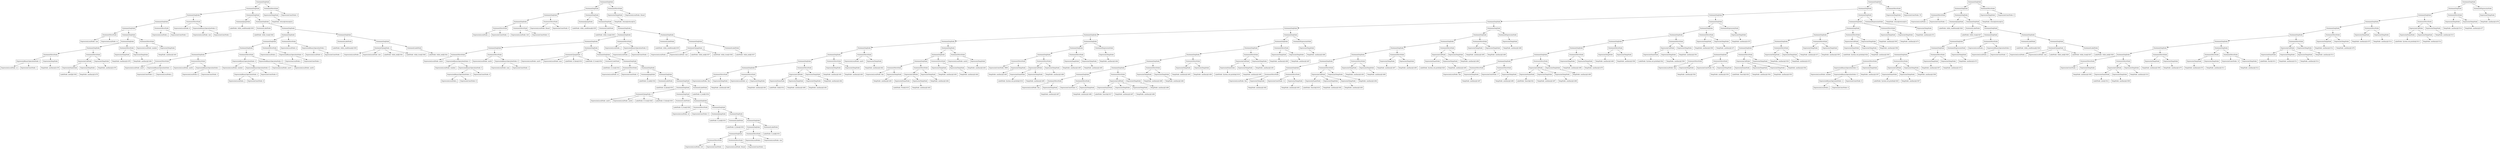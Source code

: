 digraph LinearSearch {
"0x6030001a7880" [label="StatementSeqNode" shape=box]
"0x6030001a7820" [label="StatementSeqNode" shape=box]
"0x6030001a73d0" [label="StatementSeqNode" shape=box]
"0x6030001a7340" [label="StatementSeqNode" shape=box]
"0x6030001a72e0" [label="StatementSeqNode" shape=box]
"0x6030001a70d0" [label="StatementMoveNode" shape=box]
"0x60400018ab90" [label="ExpressionLocalNode: size" shape=box]
"0x6030001a70d0" -> "0x60400018ab90"
"0x60400018ab50" [label="ExpressionLocalNode: sz" shape=box]
"0x6030001a70d0" -> "0x60400018ab50"
"0x6030001a72e0" -> "0x6030001a70d0"
"0x6030001a72b0" [label="StatementSeqNode" shape=box]
"0x6030001a7220" [label="StatementSeqNode" shape=box]
"0x6030001a71f0" [label="StatementSeqNode" shape=box]
"0x6030001a7130" [label="StatementMoveNode" shape=box]
"0x6030001a7100" [label="ExpressionBinaryOperationNode: 2" shape=box]
"0x60400018abd0" [label="ExpressionLocalNode: sz" shape=box]
"0x6030001a7100" -> "0x60400018abd0"
"0x6020000f7950" [label="ExpressionConstNode: 1" shape=box]
"0x6030001a7100" -> "0x6020000f7950"
"0x6030001a7130" -> "0x6030001a7100"
"0x6020000f79d0" [label="ExpressionTempNode" shape=box]
"0x60400018ac50" [label="TempNode: auxiliary@1478" shape=box]
"0x6020000f79d0" -> "0x60400018ac50"
"0x6030001a7130" -> "0x6020000f79d0"
"0x6030001a71f0" -> "0x6030001a7130"
"0x6030001a71c0" [label="StatementMoveNode" shape=box]
"0x60400018ac90" [label="ExpressionCallNode" shape=box]
"0x6020000f7930" [label="ExpressionNameNode" shape=box]
"0x604000188790" [label="LabelNode: new[]@1938" shape=box]
"0x6020000f7930" -> "0x604000188790"
"0x60400018ac90" -> "0x6020000f7930"
"0x6020000f7990" [label="ExpressionTempNode" shape=box]
"0x60400018ac10" [label="TempNode: auxiliary@1478" shape=box]
"0x6020000f7990" -> "0x60400018ac10"
"0x60400018ac90" -> "0x6020000f7990"
"0x6030001a71c0" -> "0x60400018ac90"
"0x6020000f7a30" [label="ExpressionTempNode" shape=box]
"0x60400018ad10" [label="TempNode: auxiliary@1479" shape=box]
"0x6020000f7a30" -> "0x60400018ad10"
"0x6030001a71c0" -> "0x6020000f7a30"
"0x6030001a71f0" -> "0x6030001a71c0"
"0x6030001a7220" -> "0x6030001a71f0"
"0x6030001a7190" [label="StatementMoveNode" shape=box]
"0x6020000f7a10" [label="ExpressionTempNode" shape=box]
"0x60400018acd0" [label="TempNode: auxiliary@1478" shape=box]
"0x6020000f7a10" -> "0x60400018acd0"
"0x6030001a7190" -> "0x6020000f7a10"
"0x6020000f7910" [label="ExpressionTempNode" shape=box]
"0x604000189010" [label="TempNode: auxiliary@1462" shape=box]
"0x6020000f7910" -> "0x604000189010"
"0x6030001a7190" -> "0x6020000f7910"
"0x6030001a7220" -> "0x6030001a7190"
"0x6030001a72b0" -> "0x6030001a7220"
"0x6030001a7280" [label="StatementMoveNode" shape=box]
"0x60400018ad50" [label="ExpressionLocalNode: number" shape=box]
"0x6030001a7280" -> "0x60400018ad50"
"0x6020000f7a50" [label="ExpressionTempNode" shape=box]
"0x604000188fd0" [label="TempNode: auxiliary@1461" shape=box]
"0x6020000f7a50" -> "0x604000188fd0"
"0x6030001a7280" -> "0x6020000f7a50"
"0x6030001a72b0" -> "0x6030001a7280"
"0x6030001a72e0" -> "0x6030001a72b0"
"0x6030001a7340" -> "0x6030001a72e0"
"0x6030001a7310" [label="StatementMoveNode" shape=box]
"0x60400018ad90" [label="ExpressionLocalNode: j" shape=box]
"0x6030001a7310" -> "0x60400018ad90"
"0x6020000f7a70" [label="ExpressionConstNode: 1" shape=box]
"0x6030001a7310" -> "0x6020000f7a70"
"0x6030001a7340" -> "0x6030001a7310"
"0x6030001a73d0" -> "0x6030001a7340"
"0x6030001a73a0" [label="StatementMoveNode" shape=box]
"0x60400018ae10" [label="ExpressionLocalNode: k" shape=box]
"0x6030001a73a0" -> "0x60400018ae10"
"0x6030001a7370" [label="ExpressionBinaryOperationNode: 0" shape=box]
"0x60400018add0" [label="ExpressionLocalNode: size" shape=box]
"0x6030001a7370" -> "0x60400018add0"
"0x6020000f7a90" [label="ExpressionConstNode: 1" shape=box]
"0x6030001a7370" -> "0x6020000f7a90"
"0x6030001a73a0" -> "0x6030001a7370"
"0x6030001a73d0" -> "0x6030001a73a0"
"0x6030001a7820" -> "0x6030001a73d0"
"0x6030001a77f0" [label="StatementSeqNode" shape=box]
"0x6020000f7ab0" [label="StatementJumpNode" shape=box]
"0x604000188cd0" [label="LabelNode: while_conditional@1939" shape=box]
"0x6020000f7ab0" -> "0x604000188cd0"
"0x6030001a77f0" -> "0x6020000f7ab0"
"0x6030001a77c0" [label="StatementSeqNode" shape=box]
"0x6020000f7ad0" [label="StatementLabelNode" shape=box]
"0x604000188e10" [label="LabelNode: while_true@1940" shape=box]
"0x6020000f7ad0" -> "0x604000188e10"
"0x6030001a77c0" -> "0x6020000f7ad0"
"0x6030001a7790" [label="StatementSeqNode" shape=box]
"0x6030001a7700" [label="StatementSeqNode" shape=box]
"0x6030001a7670" [label="StatementSeqNode" shape=box]
"0x6030001a75e0" [label="StatementSeqNode" shape=box]
"0x6030001a74c0" [label="StatementSeqNode" shape=box]
"0x6030001a7430" [label="StatementMoveNode" shape=box]
"0x60400018ae90" [label="ExpressionLocalNode: aux01" shape=box]
"0x6030001a7430" -> "0x60400018ae90"
"0x6030001a7400" [label="ExpressionBinaryOperationNode: 2" shape=box]
"0x6020000f7af0" [label="ExpressionConstNode: 2" shape=box]
"0x6030001a7400" -> "0x6020000f7af0"
"0x60400018ae50" [label="ExpressionLocalNode: j" shape=box]
"0x6030001a7400" -> "0x60400018ae50"
"0x6030001a7430" -> "0x6030001a7400"
"0x6030001a74c0" -> "0x6030001a7430"
"0x6030001a7490" [label="StatementMoveNode" shape=box]
"0x60400018af10" [label="ExpressionLocalNode: aux02" shape=box]
"0x6030001a7490" -> "0x60400018af10"
"0x6030001a7460" [label="ExpressionBinaryOperationNode: 1" shape=box]
"0x60400018aed0" [label="ExpressionLocalNode: k" shape=box]
"0x6030001a7460" -> "0x60400018aed0"
"0x6020000f7b10" [label="ExpressionConstNode: 3" shape=box]
"0x6030001a7460" -> "0x6020000f7b10"
"0x6030001a7490" -> "0x6030001a7460"
"0x6030001a74c0" -> "0x6030001a7490"
"0x6030001a75e0" -> "0x6030001a74c0"
"0x6030001a75b0" [label="StatementMoveNode" shape=box]
"0x6030001a7580" [label="ExpressionBinaryOperationNode: 0" shape=box]
"0x60400018afd0" [label="ExpressionLocalNode: number" shape=box]
"0x6030001a7580" -> "0x60400018afd0"
"0x6030001a7550" [label="ExpressionBinaryOperationNode: 0" shape=box]
"0x6030001a7520" [label="ExpressionBinaryOperationNode: 2" shape=box]
"0x60400018b010" [label="ExpressionLocalNode: j" shape=box]
"0x6030001a7520" -> "0x60400018b010"
"0x6020000f7b30" [label="ExpressionConstNode: 8" shape=box]
"0x6030001a7520" -> "0x6020000f7b30"
"0x6030001a7550" -> "0x6030001a7520"
"0x6020000f7b50" [label="ExpressionConstNode: 8" shape=box]
"0x6030001a7550" -> "0x6020000f7b50"
"0x6030001a7580" -> "0x6030001a7550"
"0x6030001a75b0" -> "0x6030001a7580"
"0x6030001a74f0" [label="ExpressionBinaryOperationNode: 0" shape=box]
"0x60400018af50" [label="ExpressionLocalNode: aux01" shape=box]
"0x6030001a74f0" -> "0x60400018af50"
"0x60400018af90" [label="ExpressionLocalNode: aux02" shape=box]
"0x6030001a74f0" -> "0x60400018af90"
"0x6030001a75b0" -> "0x6030001a74f0"
"0x6030001a75e0" -> "0x6030001a75b0"
"0x6030001a7670" -> "0x6030001a75e0"
"0x6030001a7640" [label="StatementMoveNode" shape=box]
"0x60400018b090" [label="ExpressionLocalNode: j" shape=box]
"0x6030001a7640" -> "0x60400018b090"
"0x6030001a7610" [label="ExpressionBinaryOperationNode: 0" shape=box]
"0x60400018b050" [label="ExpressionLocalNode: j" shape=box]
"0x6030001a7610" -> "0x60400018b050"
"0x6020000f7b70" [label="ExpressionConstNode: 1" shape=box]
"0x6030001a7610" -> "0x6020000f7b70"
"0x6030001a7640" -> "0x6030001a7610"
"0x6030001a7670" -> "0x6030001a7640"
"0x6030001a7700" -> "0x6030001a7670"
"0x6030001a76d0" [label="StatementMoveNode" shape=box]
"0x60400018b110" [label="ExpressionLocalNode: k" shape=box]
"0x6030001a76d0" -> "0x60400018b110"
"0x6030001a76a0" [label="ExpressionBinaryOperationNode: 1" shape=box]
"0x60400018b0d0" [label="ExpressionLocalNode: k" shape=box]
"0x6030001a76a0" -> "0x60400018b0d0"
"0x6020000f7b90" [label="ExpressionConstNode: 1" shape=box]
"0x6030001a76a0" -> "0x6020000f7b90"
"0x6030001a76d0" -> "0x6030001a76a0"
"0x6030001a7700" -> "0x6030001a76d0"
"0x6030001a7790" -> "0x6030001a7700"
"0x6030001a7760" [label="StatementSeqNode" shape=box]
"0x6020000f7bb0" [label="StatementLabelNode" shape=box]
"0x604000188dd0" [label="LabelNode: while_conditional@1939" shape=box]
"0x6020000f7bb0" -> "0x604000188dd0"
"0x6030001a7760" -> "0x6020000f7bb0"
"0x6030001a7730" [label="StatementSeqNode" shape=box]
"0x60400018b1d0" [label="StatementCJumpNode: 2" shape=box]
"0x60400018b150" [label="ExpressionLocalNode: j" shape=box]
"0x60400018b1d0" -> "0x60400018b150"
"0x60400018b190" [label="ExpressionLocalNode: size" shape=box]
"0x60400018b1d0" -> "0x60400018b190"
"0x604000188d90" [label="LabelNode: while_end@1941" shape=box]
"0x60400018b1d0" -> "0x604000188d90"
"0x604000188d50" [label="LabelNode: while_true@1940" shape=box]
"0x60400018b1d0" -> "0x604000188d50"
"0x6030001a7730" -> "0x60400018b1d0"
"0x6020000f7bd0" [label="StatementLabelNode" shape=box]
"0x604000188e50" [label="LabelNode: while_end@1941" shape=box]
"0x6020000f7bd0" -> "0x604000188e50"
"0x6030001a7730" -> "0x6020000f7bd0"
"0x6030001a7760" -> "0x6030001a7730"
"0x6030001a7790" -> "0x6030001a7760"
"0x6030001a77c0" -> "0x6030001a7790"
"0x6030001a77f0" -> "0x6030001a77c0"
"0x6030001a7820" -> "0x6030001a77f0"
"0x6030001a7880" -> "0x6030001a7820"
"0x6030001a7850" [label="StatementMoveNode" shape=box]
"0x6020000f7c10" [label="ExpressionTempNode" shape=box]
"0x604000188ed0" [label="TempNode: return@return@32" shape=box]
"0x6020000f7c10" -> "0x604000188ed0"
"0x6030001a7850" -> "0x6020000f7c10"
"0x6020000f7bf0" [label="ExpressionConstNode: 0" shape=box]
"0x6030001a7850" -> "0x6020000f7bf0"
"0x6030001a7880" -> "0x6030001a7850"
"0x6030001a8090" [label="StatementSeqNode" shape=box]
"0x6030001a8030" [label="StatementSeqNode" shape=box]
"0x6030001a7970" [label="StatementSeqNode" shape=box]
"0x6030001a7910" [label="StatementSeqNode" shape=box]
"0x6030001a78b0" [label="StatementMoveNode" shape=box]
"0x60400018b210" [label="ExpressionLocalNode: j" shape=box]
"0x6030001a78b0" -> "0x60400018b210"
"0x6020000f7c30" [label="ExpressionConstNode: 1" shape=box]
"0x6030001a78b0" -> "0x6020000f7c30"
"0x6030001a7910" -> "0x6030001a78b0"
"0x6030001a78e0" [label="StatementMoveNode" shape=box]
"0x60400018b250" [label="ExpressionLocalNode: ls01" shape=box]
"0x6030001a78e0" -> "0x60400018b250"
"0x6020000f7c50" [label="ExpressionConstNode: 0" shape=box]
"0x6030001a78e0" -> "0x6020000f7c50"
"0x6030001a7910" -> "0x6030001a78e0"
"0x6030001a7970" -> "0x6030001a7910"
"0x6030001a7940" [label="StatementMoveNode" shape=box]
"0x60400018b290" [label="ExpressionLocalNode: ifound" shape=box]
"0x6030001a7940" -> "0x60400018b290"
"0x6020000f7c70" [label="ExpressionConstNode: 0" shape=box]
"0x6030001a7940" -> "0x6020000f7c70"
"0x6030001a7970" -> "0x6030001a7940"
"0x6030001a8030" -> "0x6030001a7970"
"0x6030001a8000" [label="StatementSeqNode" shape=box]
"0x6020000f7c90" [label="StatementJumpNode" shape=box]
"0x604000188490" [label="LabelNode: while_conditional@1935" shape=box]
"0x6020000f7c90" -> "0x604000188490"
"0x6030001a8000" -> "0x6020000f7c90"
"0x6030001a7fd0" [label="StatementSeqNode" shape=box]
"0x6020000f7cb0" [label="StatementLabelNode" shape=box]
"0x6040001885d0" [label="LabelNode: while_true@1936" shape=box]
"0x6020000f7cb0" -> "0x6040001885d0"
"0x6030001a7fd0" -> "0x6020000f7cb0"
"0x6030001a7fa0" [label="StatementSeqNode" shape=box]
"0x6030001a7f10" [label="StatementSeqNode" shape=box]
"0x6030001a7e80" [label="StatementSeqNode" shape=box]
"0x6030001a7ac0" [label="StatementSeqNode" shape=box]
"0x6030001a7a30" [label="StatementMoveNode" shape=box]
"0x60400018b350" [label="ExpressionLocalNode: aux01" shape=box]
"0x6030001a7a30" -> "0x60400018b350"
"0x6030001a7a00" [label="ExpressionBinaryOperationNode: 0" shape=box]
"0x60400018b2d0" [label="ExpressionLocalNode: number" shape=box]
"0x6030001a7a00" -> "0x60400018b2d0"
"0x6030001a79d0" [label="ExpressionBinaryOperationNode: 0" shape=box]
"0x6030001a79a0" [label="ExpressionBinaryOperationNode: 2" shape=box]
"0x60400018b310" [label="ExpressionLocalNode: j" shape=box]
"0x6030001a79a0" -> "0x60400018b310"
"0x6020000f7cd0" [label="ExpressionConstNode: 8" shape=box]
"0x6030001a79a0" -> "0x6020000f7cd0"
"0x6030001a79d0" -> "0x6030001a79a0"
"0x6020000f7cf0" [label="ExpressionConstNode: 8" shape=box]
"0x6030001a79d0" -> "0x6020000f7cf0"
"0x6030001a7a00" -> "0x6030001a79d0"
"0x6030001a7a30" -> "0x6030001a7a00"
"0x6030001a7ac0" -> "0x6030001a7a30"
"0x6030001a7a90" [label="StatementMoveNode" shape=box]
"0x60400018b3d0" [label="ExpressionLocalNode: aux02" shape=box]
"0x6030001a7a90" -> "0x60400018b3d0"
"0x6030001a7a60" [label="ExpressionBinaryOperationNode: 0" shape=box]
"0x60400018b390" [label="ExpressionLocalNode: num" shape=box]
"0x6030001a7a60" -> "0x60400018b390"
"0x6020000f7d10" [label="ExpressionConstNode: 1" shape=box]
"0x6030001a7a60" -> "0x6020000f7d10"
"0x6030001a7a90" -> "0x6030001a7a60"
"0x6030001a7ac0" -> "0x6030001a7a90"
"0x6030001a7e80" -> "0x6030001a7ac0"
"0x6030001a7e50" [label="StatementSeqNode" shape=box]
"0x60400018b490" [label="StatementCJumpNode: 2" shape=box]
"0x60400018b410" [label="ExpressionLocalNode: aux01" shape=box]
"0x60400018b490" -> "0x60400018b410"
"0x60400018b450" [label="ExpressionLocalNode: num" shape=box]
"0x60400018b490" -> "0x60400018b450"
"0x604000188290" [label="LabelNode: if_false@1933" shape=box]
"0x60400018b490" -> "0x604000188290"
"0x604000188250" [label="LabelNode: if_true@1932" shape=box]
"0x60400018b490" -> "0x604000188250"
"0x6030001a7e50" -> "0x60400018b490"
"0x6030001a7e20" [label="StatementSeqNode" shape=box]
"0x6020000f7d30" [label="StatementLabelNode" shape=box]
"0x604000188310" [label="LabelNode: if_true@1932" shape=box]
"0x6020000f7d30" -> "0x604000188310"
"0x6030001a7e20" -> "0x6020000f7d30"
"0x6030001a7df0" [label="StatementSeqNode" shape=box]
"0x6030001a7af0" [label="StatementMoveNode" shape=box]
"0x60400018b4d0" [label="ExpressionLocalNode: nt" shape=box]
"0x6030001a7af0" -> "0x60400018b4d0"
"0x6020000f7d50" [label="ExpressionConstNode: 0" shape=box]
"0x6030001a7af0" -> "0x6020000f7d50"
"0x6030001a7df0" -> "0x6030001a7af0"
"0x6030001a7dc0" [label="StatementSeqNode" shape=box]
"0x6020000f7d70" [label="StatementJumpNode" shape=box]
"0x6040001882d0" [label="LabelNode: if_end@1934" shape=box]
"0x6020000f7d70" -> "0x6040001882d0"
"0x6030001a7dc0" -> "0x6020000f7d70"
"0x6030001a7d90" [label="StatementSeqNode" shape=box]
"0x6020000f7d90" [label="StatementLabelNode" shape=box]
"0x604000188350" [label="LabelNode: if_false@1933" shape=box]
"0x6020000f7d90" -> "0x604000188350"
"0x6030001a7d90" -> "0x6020000f7d90"
"0x6030001a7d60" [label="StatementSeqNode" shape=box]
"0x6030001a7d30" [label="StatementSeqNode" shape=box]
"0x60400018b590" [label="StatementCJumpNode: 2" shape=box]
"0x60400018b510" [label="ExpressionLocalNode: aux01" shape=box]
"0x60400018b590" -> "0x60400018b510"
"0x60400018b550" [label="ExpressionLocalNode: aux02" shape=box]
"0x60400018b590" -> "0x60400018b550"
"0x604000188090" [label="LabelNode: if_true@1929" shape=box]
"0x60400018b590" -> "0x604000188090"
"0x6040001880d0" [label="LabelNode: if_false@1930" shape=box]
"0x60400018b590" -> "0x6040001880d0"
"0x6030001a7d30" -> "0x60400018b590"
"0x6030001a7d00" [label="StatementSeqNode" shape=box]
"0x6020000f7db0" [label="StatementLabelNode" shape=box]
"0x604000188150" [label="LabelNode: if_true@1929" shape=box]
"0x6020000f7db0" -> "0x604000188150"
"0x6030001a7d00" -> "0x6020000f7db0"
"0x6030001a7cd0" [label="StatementSeqNode" shape=box]
"0x6030001a7b20" [label="StatementMoveNode" shape=box]
"0x60400018b5d0" [label="ExpressionLocalNode: nt" shape=box]
"0x6030001a7b20" -> "0x60400018b5d0"
"0x6020000f7dd0" [label="ExpressionConstNode: 0" shape=box]
"0x6030001a7b20" -> "0x6020000f7dd0"
"0x6030001a7cd0" -> "0x6030001a7b20"
"0x6030001a7ca0" [label="StatementSeqNode" shape=box]
"0x6020000f7df0" [label="StatementJumpNode" shape=box]
"0x604000188110" [label="LabelNode: if_end@1931" shape=box]
"0x6020000f7df0" -> "0x604000188110"
"0x6030001a7ca0" -> "0x6020000f7df0"
"0x6030001a7c70" [label="StatementSeqNode" shape=box]
"0x6020000f7e10" [label="StatementLabelNode" shape=box]
"0x604000188190" [label="LabelNode: if_false@1930" shape=box]
"0x6020000f7e10" -> "0x604000188190"
"0x6030001a7c70" -> "0x6020000f7e10"
"0x6030001a7c40" [label="StatementSeqNode" shape=box]
"0x6030001a7c10" [label="StatementSeqNode" shape=box]
"0x6030001a7bb0" [label="StatementSeqNode" shape=box]
"0x6030001a7b50" [label="StatementMoveNode" shape=box]
"0x60400018b610" [label="ExpressionLocalNode: ls01" shape=box]
"0x6030001a7b50" -> "0x60400018b610"
"0x6020000f7e30" [label="ExpressionConstNode: 1" shape=box]
"0x6030001a7b50" -> "0x6020000f7e30"
"0x6030001a7bb0" -> "0x6030001a7b50"
"0x6030001a7b80" [label="StatementMoveNode" shape=box]
"0x60400018b650" [label="ExpressionLocalNode: ifound" shape=box]
"0x6030001a7b80" -> "0x60400018b650"
"0x6020000f7e50" [label="ExpressionConstNode: 1" shape=box]
"0x6030001a7b80" -> "0x6020000f7e50"
"0x6030001a7bb0" -> "0x6030001a7b80"
"0x6030001a7c10" -> "0x6030001a7bb0"
"0x6030001a7be0" [label="StatementMoveNode" shape=box]
"0x60400018b6d0" [label="ExpressionLocalNode: j" shape=box]
"0x6030001a7be0" -> "0x60400018b6d0"
"0x60400018b690" [label="ExpressionLocalNode: size" shape=box]
"0x6030001a7be0" -> "0x60400018b690"
"0x6030001a7c10" -> "0x6030001a7be0"
"0x6030001a7c40" -> "0x6030001a7c10"
"0x6020000f7e70" [label="StatementLabelNode" shape=box]
"0x6040001881d0" [label="LabelNode: if_end@1931" shape=box]
"0x6020000f7e70" -> "0x6040001881d0"
"0x6030001a7c40" -> "0x6020000f7e70"
"0x6030001a7c70" -> "0x6030001a7c40"
"0x6030001a7ca0" -> "0x6030001a7c70"
"0x6030001a7cd0" -> "0x6030001a7ca0"
"0x6030001a7d00" -> "0x6030001a7cd0"
"0x6030001a7d30" -> "0x6030001a7d00"
"0x6030001a7d60" -> "0x6030001a7d30"
"0x6020000f7e90" [label="StatementLabelNode" shape=box]
"0x604000188390" [label="LabelNode: if_end@1934" shape=box]
"0x6020000f7e90" -> "0x604000188390"
"0x6030001a7d60" -> "0x6020000f7e90"
"0x6030001a7d90" -> "0x6030001a7d60"
"0x6030001a7dc0" -> "0x6030001a7d90"
"0x6030001a7df0" -> "0x6030001a7dc0"
"0x6030001a7e20" -> "0x6030001a7df0"
"0x6030001a7e50" -> "0x6030001a7e20"
"0x6030001a7e80" -> "0x6030001a7e50"
"0x6030001a7f10" -> "0x6030001a7e80"
"0x6030001a7ee0" [label="StatementMoveNode" shape=box]
"0x60400018b750" [label="ExpressionLocalNode: j" shape=box]
"0x6030001a7ee0" -> "0x60400018b750"
"0x6030001a7eb0" [label="ExpressionBinaryOperationNode: 0" shape=box]
"0x60400018b710" [label="ExpressionLocalNode: j" shape=box]
"0x6030001a7eb0" -> "0x60400018b710"
"0x6020000f7eb0" [label="ExpressionConstNode: 1" shape=box]
"0x6030001a7eb0" -> "0x6020000f7eb0"
"0x6030001a7ee0" -> "0x6030001a7eb0"
"0x6030001a7f10" -> "0x6030001a7ee0"
"0x6030001a7fa0" -> "0x6030001a7f10"
"0x6030001a7f70" [label="StatementSeqNode" shape=box]
"0x6020000f7ed0" [label="StatementLabelNode" shape=box]
"0x604000188590" [label="LabelNode: while_conditional@1935" shape=box]
"0x6020000f7ed0" -> "0x604000188590"
"0x6030001a7f70" -> "0x6020000f7ed0"
"0x6030001a7f40" [label="StatementSeqNode" shape=box]
"0x60400018b810" [label="StatementCJumpNode: 2" shape=box]
"0x60400018b790" [label="ExpressionLocalNode: j" shape=box]
"0x60400018b810" -> "0x60400018b790"
"0x60400018b7d0" [label="ExpressionLocalNode: size" shape=box]
"0x60400018b810" -> "0x60400018b7d0"
"0x604000188550" [label="LabelNode: while_end@1937" shape=box]
"0x60400018b810" -> "0x604000188550"
"0x604000188510" [label="LabelNode: while_true@1936" shape=box]
"0x60400018b810" -> "0x604000188510"
"0x6030001a7f40" -> "0x60400018b810"
"0x6020000f7ef0" [label="StatementLabelNode" shape=box]
"0x604000188610" [label="LabelNode: while_end@1937" shape=box]
"0x6020000f7ef0" -> "0x604000188610"
"0x6030001a7f40" -> "0x6020000f7ef0"
"0x6030001a7f70" -> "0x6030001a7f40"
"0x6030001a7fa0" -> "0x6030001a7f70"
"0x6030001a7fd0" -> "0x6030001a7fa0"
"0x6030001a8000" -> "0x6030001a7fd0"
"0x6030001a8030" -> "0x6030001a8000"
"0x6030001a8090" -> "0x6030001a8030"
"0x6030001a8060" [label="StatementMoveNode" shape=box]
"0x6020000f7f10" [label="ExpressionTempNode" shape=box]
"0x6040001886d0" [label="TempNode: return@return@32" shape=box]
"0x6020000f7f10" -> "0x6040001886d0"
"0x6030001a8060" -> "0x6020000f7f10"
"0x60400018b850" [label="ExpressionLocalNode: ifound" shape=box]
"0x6030001a8060" -> "0x60400018b850"
"0x6030001a8090" -> "0x6030001a8060"
"0x6030001a94d0" [label="StatementSeqNode" shape=box]
"0x6030001a9470" [label="StatementSeqNode" shape=box]
"0x6030001a90e0" [label="StatementSeqNode" shape=box]
"0x6030001a8d50" [label="StatementSeqNode" shape=box]
"0x6030001a89c0" [label="StatementSeqNode" shape=box]
"0x6030001a8630" [label="StatementSeqNode" shape=box]
"0x6030001a8480" [label="StatementSeqNode" shape=box]
"0x6030001a82a0" [label="StatementSeqNode" shape=box]
"0x6030001a8210" [label="StatementSeqNode" shape=box]
"0x6030001a81e0" [label="StatementSeqNode" shape=box]
"0x6030001a8120" [label="StatementSeqNode" shape=box]
"0x6030001a80c0" [label="StatementMoveNode" shape=box]
"0x60400018b890" [label="ExpressionLocalNode: this" shape=box]
"0x6030001a80c0" -> "0x60400018b890"
"0x6020000f7ff0" [label="ExpressionTempNode" shape=box]
"0x60400018b950" [label="TempNode: auxiliary@1480" shape=box]
"0x6020000f7ff0" -> "0x60400018b950"
"0x6030001a80c0" -> "0x6020000f7ff0"
"0x6030001a8120" -> "0x6030001a80c0"
"0x6030001a80f0" [label="StatementMoveNode" shape=box]
"0x60400018b8d0" [label="ExpressionLocalNode: sz" shape=box]
"0x6030001a80f0" -> "0x60400018b8d0"
"0x6020000f8070" [label="ExpressionTempNode" shape=box]
"0x60400018b9d0" [label="TempNode: auxiliary@1481" shape=box]
"0x6020000f8070" -> "0x60400018b9d0"
"0x6030001a80f0" -> "0x6020000f8070"
"0x6030001a8120" -> "0x6030001a80f0"
"0x6030001a81e0" -> "0x6030001a8120"
"0x6030001a81b0" [label="StatementMoveNode" shape=box]
"0x60400018ba10" [label="ExpressionCallNode" shape=box]
"0x6020000f7f50" [label="ExpressionNameNode" shape=box]
"0x604000186d90" [label="LabelNode: Init@1914" shape=box]
"0x6020000f7f50" -> "0x604000186d90"
"0x60400018ba10" -> "0x6020000f7f50"
"0x6020000f7fb0" [label="ExpressionTempNode" shape=box]
"0x60400018b910" [label="TempNode: auxiliary@1480" shape=box]
"0x6020000f7fb0" -> "0x60400018b910"
"0x60400018ba10" -> "0x6020000f7fb0"
"0x6020000f8030" [label="ExpressionTempNode" shape=box]
"0x60400018b990" [label="TempNode: auxiliary@1481" shape=box]
"0x6020000f8030" -> "0x60400018b990"
"0x60400018ba10" -> "0x6020000f8030"
"0x6030001a81b0" -> "0x60400018ba10"
"0x6020000f80d0" [label="ExpressionTempNode" shape=box]
"0x60400018ba90" [label="TempNode: auxiliary@1482" shape=box]
"0x6020000f80d0" -> "0x60400018ba90"
"0x6030001a81b0" -> "0x6020000f80d0"
"0x6030001a81e0" -> "0x6030001a81b0"
"0x6030001a8210" -> "0x6030001a81e0"
"0x6030001a8180" [label="StatementMoveNode" shape=box]
"0x6020000f80b0" [label="ExpressionTempNode" shape=box]
"0x60400018ba50" [label="TempNode: auxiliary@1481" shape=box]
"0x6020000f80b0" -> "0x60400018ba50"
"0x6030001a8180" -> "0x6020000f80b0"
"0x6020000f7f30" [label="ExpressionTempNode" shape=box]
"0x604000189c90" [label="TempNode: auxiliary@1463" shape=box]
"0x6020000f7f30" -> "0x604000189c90"
"0x6030001a8180" -> "0x6020000f7f30"
"0x6030001a8210" -> "0x6030001a8180"
"0x6030001a82a0" -> "0x6030001a8210"
"0x6030001a8270" [label="StatementMoveNode" shape=box]
"0x60400018bad0" [label="ExpressionLocalNode: aux01" shape=box]
"0x6030001a8270" -> "0x60400018bad0"
"0x6020000f80f0" [label="ExpressionTempNode" shape=box]
"0x604000189c50" [label="TempNode: auxiliary@1462" shape=box]
"0x6020000f80f0" -> "0x604000189c50"
"0x6030001a8270" -> "0x6020000f80f0"
"0x6030001a82a0" -> "0x6030001a8270"
"0x6030001a8480" -> "0x6030001a82a0"
"0x6030001a8450" [label="StatementSeqNode" shape=box]
"0x6030001a83c0" [label="StatementSeqNode" shape=box]
"0x6030001a8390" [label="StatementSeqNode" shape=box]
"0x6030001a82d0" [label="StatementMoveNode" shape=box]
"0x60400018bb10" [label="ExpressionLocalNode: this" shape=box]
"0x6030001a82d0" -> "0x60400018bb10"
"0x6020000f81b0" [label="ExpressionTempNode" shape=box]
"0x60400018bb90" [label="TempNode: auxiliary@1483" shape=box]
"0x6020000f81b0" -> "0x60400018bb90"
"0x6030001a82d0" -> "0x6020000f81b0"
"0x6030001a8390" -> "0x6030001a82d0"
"0x6030001a8360" [label="StatementMoveNode" shape=box]
"0x60400018bbd0" [label="ExpressionCallNode" shape=box]
"0x6020000f8130" [label="ExpressionNameNode" shape=box]
"0x604000186ed0" [label="LabelNode: Print@1915" shape=box]
"0x6020000f8130" -> "0x604000186ed0"
"0x60400018bbd0" -> "0x6020000f8130"
"0x6020000f8170" [label="ExpressionTempNode" shape=box]
"0x60400018bb50" [label="TempNode: auxiliary@1483" shape=box]
"0x6020000f8170" -> "0x60400018bb50"
"0x60400018bbd0" -> "0x6020000f8170"
"0x6030001a8360" -> "0x60400018bbd0"
"0x6020000f8210" [label="ExpressionTempNode" shape=box]
"0x60400018bc50" [label="TempNode: auxiliary@1484" shape=box]
"0x6020000f8210" -> "0x60400018bc50"
"0x6030001a8360" -> "0x6020000f8210"
"0x6030001a8390" -> "0x6030001a8360"
"0x6030001a83c0" -> "0x6030001a8390"
"0x6030001a8330" [label="StatementMoveNode" shape=box]
"0x6020000f81f0" [label="ExpressionTempNode" shape=box]
"0x60400018bc10" [label="TempNode: auxiliary@1483" shape=box]
"0x6020000f81f0" -> "0x60400018bc10"
"0x6030001a8330" -> "0x6020000f81f0"
"0x6020000f8110" [label="ExpressionTempNode" shape=box]
"0x604000189dd0" [label="TempNode: auxiliary@1464" shape=box]
"0x6020000f8110" -> "0x604000189dd0"
"0x6030001a8330" -> "0x6020000f8110"
"0x6030001a83c0" -> "0x6030001a8330"
"0x6030001a8450" -> "0x6030001a83c0"
"0x6030001a8420" [label="StatementMoveNode" shape=box]
"0x60400018bc90" [label="ExpressionLocalNode: aux02" shape=box]
"0x6030001a8420" -> "0x60400018bc90"
"0x6020000f8230" [label="ExpressionTempNode" shape=box]
"0x604000189d90" [label="TempNode: auxiliary@1463" shape=box]
"0x6020000f8230" -> "0x604000189d90"
"0x6030001a8420" -> "0x6020000f8230"
"0x6030001a8450" -> "0x6030001a8420"
"0x6030001a8480" -> "0x6030001a8450"
"0x6030001a8630" -> "0x6030001a8480"
"0x6030001a8600" [label="StatementSeqNode" shape=box]
"0x6030001a85a0" [label="StatementSeqNode" shape=box]
"0x6030001a8570" [label="StatementSeqNode" shape=box]
"0x6030001a84b0" [label="StatementMoveNode" shape=box]
"0x6020000f8290" [label="ExpressionConstNode: 9999" shape=box]
"0x6030001a84b0" -> "0x6020000f8290"
"0x6020000f8310" [label="ExpressionTempNode" shape=box]
"0x60400018bd10" [label="TempNode: auxiliary@1485" shape=box]
"0x6020000f8310" -> "0x60400018bd10"
"0x6030001a84b0" -> "0x6020000f8310"
"0x6030001a8570" -> "0x6030001a84b0"
"0x6030001a8540" [label="StatementMoveNode" shape=box]
"0x60400018bd50" [label="ExpressionCallNode" shape=box]
"0x6020000f8270" [label="ExpressionNameNode" shape=box]
"0x604000186fd0" [label="LabelNode: System.out.println@1916" shape=box]
"0x6020000f8270" -> "0x604000186fd0"
"0x60400018bd50" -> "0x6020000f8270"
"0x6020000f82d0" [label="ExpressionTempNode" shape=box]
"0x60400018bcd0" [label="TempNode: auxiliary@1485" shape=box]
"0x6020000f82d0" -> "0x60400018bcd0"
"0x60400018bd50" -> "0x6020000f82d0"
"0x6030001a8540" -> "0x60400018bd50"
"0x6020000f8370" [label="ExpressionTempNode" shape=box]
"0x60400018bdd0" [label="TempNode: auxiliary@1486" shape=box]
"0x6020000f8370" -> "0x60400018bdd0"
"0x6030001a8540" -> "0x6020000f8370"
"0x6030001a8570" -> "0x6030001a8540"
"0x6030001a85a0" -> "0x6030001a8570"
"0x6030001a8510" [label="StatementMoveNode" shape=box]
"0x6020000f8350" [label="ExpressionTempNode" shape=box]
"0x60400018bd90" [label="TempNode: auxiliary@1485" shape=box]
"0x6020000f8350" -> "0x60400018bd90"
"0x6030001a8510" -> "0x6020000f8350"
"0x6020000f8250" [label="ExpressionTempNode" shape=box]
"0x604000189ed0" [label="TempNode: auxiliary@1465" shape=box]
"0x6020000f8250" -> "0x604000189ed0"
"0x6030001a8510" -> "0x6020000f8250"
"0x6030001a85a0" -> "0x6030001a8510"
"0x6030001a8600" -> "0x6030001a85a0"
"0x6020000f83b0" [label="StatementExpressionNode" shape=box]
"0x6020000f8390" [label="ExpressionTempNode" shape=box]
"0x604000189e90" [label="TempNode: auxiliary@1464" shape=box]
"0x6020000f8390" -> "0x604000189e90"
"0x6020000f83b0" -> "0x6020000f8390"
"0x6030001a8600" -> "0x6020000f83b0"
"0x6030001a8630" -> "0x6030001a8600"
"0x6030001a89c0" -> "0x6030001a8630"
"0x6030001a8990" [label="StatementSeqNode" shape=box]
"0x6030001a8930" [label="StatementSeqNode" shape=box]
"0x6030001a8900" [label="StatementSeqNode" shape=box]
"0x6030001a8840" [label="StatementSeqNode" shape=box]
"0x6030001a87b0" [label="StatementSeqNode" shape=box]
"0x6030001a8780" [label="StatementSeqNode" shape=box]
"0x6030001a86c0" [label="StatementSeqNode" shape=box]
"0x6030001a8660" [label="StatementMoveNode" shape=box]
"0x60400018be10" [label="ExpressionLocalNode: this" shape=box]
"0x6030001a8660" -> "0x60400018be10"
"0x6020000f84f0" [label="ExpressionTempNode" shape=box]
"0x60400018be90" [label="TempNode: auxiliary@1487" shape=box]
"0x6020000f84f0" -> "0x60400018be90"
"0x6030001a8660" -> "0x6020000f84f0"
"0x6030001a86c0" -> "0x6030001a8660"
"0x6030001a8690" [label="StatementMoveNode" shape=box]
"0x6020000f8470" [label="ExpressionConstNode: 8" shape=box]
"0x6030001a8690" -> "0x6020000f8470"
"0x6020000f8570" [label="ExpressionTempNode" shape=box]
"0x60400018bf10" [label="TempNode: auxiliary@1488" shape=box]
"0x6020000f8570" -> "0x60400018bf10"
"0x6030001a8690" -> "0x6020000f8570"
"0x6030001a86c0" -> "0x6030001a8690"
"0x6030001a8780" -> "0x6030001a86c0"
"0x6030001a8750" [label="StatementMoveNode" shape=box]
"0x60400018bf50" [label="ExpressionCallNode" shape=box]
"0x6020000f8430" [label="ExpressionNameNode" shape=box]
"0x604000187090" [label="LabelNode: Search@1917" shape=box]
"0x6020000f8430" -> "0x604000187090"
"0x60400018bf50" -> "0x6020000f8430"
"0x6020000f84b0" [label="ExpressionTempNode" shape=box]
"0x60400018be50" [label="TempNode: auxiliary@1487" shape=box]
"0x6020000f84b0" -> "0x60400018be50"
"0x60400018bf50" -> "0x6020000f84b0"
"0x6020000f8530" [label="ExpressionTempNode" shape=box]
"0x60400018bed0" [label="TempNode: auxiliary@1488" shape=box]
"0x6020000f8530" -> "0x60400018bed0"
"0x60400018bf50" -> "0x6020000f8530"
"0x6030001a8750" -> "0x60400018bf50"
"0x6020000f85d0" [label="ExpressionTempNode" shape=box]
"0x60400018bfd0" [label="TempNode: auxiliary@1489" shape=box]
"0x6020000f85d0" -> "0x60400018bfd0"
"0x6030001a8750" -> "0x6020000f85d0"
"0x6030001a8780" -> "0x6030001a8750"
"0x6030001a87b0" -> "0x6030001a8780"
"0x6030001a8720" [label="StatementMoveNode" shape=box]
"0x6020000f85b0" [label="ExpressionTempNode" shape=box]
"0x60400018bf90" [label="TempNode: auxiliary@1488" shape=box]
"0x6020000f85b0" -> "0x60400018bf90"
"0x6030001a8720" -> "0x6020000f85b0"
"0x6020000f8410" [label="ExpressionTempNode" shape=box]
"0x604000189fd0" [label="TempNode: auxiliary@1466" shape=box]
"0x6020000f8410" -> "0x604000189fd0"
"0x6030001a8720" -> "0x6020000f8410"
"0x6030001a87b0" -> "0x6030001a8720"
"0x6030001a8840" -> "0x6030001a87b0"
"0x6030001a8810" [label="StatementMoveNode" shape=box]
"0x6020000f85f0" [label="ExpressionTempNode" shape=box]
"0x604000189f90" [label="TempNode: auxiliary@1465" shape=box]
"0x6020000f85f0" -> "0x604000189f90"
"0x6030001a8810" -> "0x6020000f85f0"
"0x6020000f8690" [label="ExpressionTempNode" shape=box]
"0x60400018c050" [label="TempNode: auxiliary@1490" shape=box]
"0x6020000f8690" -> "0x60400018c050"
"0x6030001a8810" -> "0x6020000f8690"
"0x6030001a8840" -> "0x6030001a8810"
"0x6030001a8900" -> "0x6030001a8840"
"0x6030001a88d0" [label="StatementMoveNode" shape=box]
"0x60400018c090" [label="ExpressionCallNode" shape=box]
"0x6020000f83f0" [label="ExpressionNameNode" shape=box]
"0x604000187150" [label="LabelNode: System.out.println@1918" shape=box]
"0x6020000f83f0" -> "0x604000187150"
"0x60400018c090" -> "0x6020000f83f0"
"0x6020000f8650" [label="ExpressionTempNode" shape=box]
"0x60400018c010" [label="TempNode: auxiliary@1490" shape=box]
"0x6020000f8650" -> "0x60400018c010"
"0x60400018c090" -> "0x6020000f8650"
"0x6030001a88d0" -> "0x60400018c090"
"0x6020000f86f0" [label="ExpressionTempNode" shape=box]
"0x60400018c110" [label="TempNode: auxiliary@1491" shape=box]
"0x6020000f86f0" -> "0x60400018c110"
"0x6030001a88d0" -> "0x6020000f86f0"
"0x6030001a8900" -> "0x6030001a88d0"
"0x6030001a8930" -> "0x6030001a8900"
"0x6030001a88a0" [label="StatementMoveNode" shape=box]
"0x6020000f86d0" [label="ExpressionTempNode" shape=box]
"0x60400018c0d0" [label="TempNode: auxiliary@1490" shape=box]
"0x6020000f86d0" -> "0x60400018c0d0"
"0x6030001a88a0" -> "0x6020000f86d0"
"0x6020000f83d0" [label="ExpressionTempNode" shape=box]
"0x60400018a090" [label="TempNode: auxiliary@1467" shape=box]
"0x6020000f83d0" -> "0x60400018a090"
"0x6030001a88a0" -> "0x6020000f83d0"
"0x6030001a8930" -> "0x6030001a88a0"
"0x6030001a8990" -> "0x6030001a8930"
"0x6020000f8730" [label="StatementExpressionNode" shape=box]
"0x6020000f8710" [label="ExpressionTempNode" shape=box]
"0x60400018a050" [label="TempNode: auxiliary@1466" shape=box]
"0x6020000f8710" -> "0x60400018a050"
"0x6020000f8730" -> "0x6020000f8710"
"0x6030001a8990" -> "0x6020000f8730"
"0x6030001a89c0" -> "0x6030001a8990"
"0x6030001a8d50" -> "0x6030001a89c0"
"0x6030001a8d20" [label="StatementSeqNode" shape=box]
"0x6030001a8cc0" [label="StatementSeqNode" shape=box]
"0x6030001a8c90" [label="StatementSeqNode" shape=box]
"0x6030001a8bd0" [label="StatementSeqNode" shape=box]
"0x6030001a8b40" [label="StatementSeqNode" shape=box]
"0x6030001a8b10" [label="StatementSeqNode" shape=box]
"0x6030001a8a50" [label="StatementSeqNode" shape=box]
"0x6030001a89f0" [label="StatementMoveNode" shape=box]
"0x60400018c150" [label="ExpressionLocalNode: this" shape=box]
"0x6030001a89f0" -> "0x60400018c150"
"0x6020000f8870" [label="ExpressionTempNode" shape=box]
"0x60400018c1d0" [label="TempNode: auxiliary@1492" shape=box]
"0x6020000f8870" -> "0x60400018c1d0"
"0x6030001a89f0" -> "0x6020000f8870"
"0x6030001a8a50" -> "0x6030001a89f0"
"0x6030001a8a20" [label="StatementMoveNode" shape=box]
"0x6020000f87f0" [label="ExpressionConstNode: 12" shape=box]
"0x6030001a8a20" -> "0x6020000f87f0"
"0x6020000f88f0" [label="ExpressionTempNode" shape=box]
"0x60400018c250" [label="TempNode: auxiliary@1493" shape=box]
"0x6020000f88f0" -> "0x60400018c250"
"0x6030001a8a20" -> "0x6020000f88f0"
"0x6030001a8a50" -> "0x6030001a8a20"
"0x6030001a8b10" -> "0x6030001a8a50"
"0x6030001a8ae0" [label="StatementMoveNode" shape=box]
"0x60400018c290" [label="ExpressionCallNode" shape=box]
"0x6020000f87b0" [label="ExpressionNameNode" shape=box]
"0x604000187210" [label="LabelNode: Search@1919" shape=box]
"0x6020000f87b0" -> "0x604000187210"
"0x60400018c290" -> "0x6020000f87b0"
"0x6020000f8830" [label="ExpressionTempNode" shape=box]
"0x60400018c190" [label="TempNode: auxiliary@1492" shape=box]
"0x6020000f8830" -> "0x60400018c190"
"0x60400018c290" -> "0x6020000f8830"
"0x6020000f88b0" [label="ExpressionTempNode" shape=box]
"0x60400018c210" [label="TempNode: auxiliary@1493" shape=box]
"0x6020000f88b0" -> "0x60400018c210"
"0x60400018c290" -> "0x6020000f88b0"
"0x6030001a8ae0" -> "0x60400018c290"
"0x6020000f8950" [label="ExpressionTempNode" shape=box]
"0x60400018c310" [label="TempNode: auxiliary@1494" shape=box]
"0x6020000f8950" -> "0x60400018c310"
"0x6030001a8ae0" -> "0x6020000f8950"
"0x6030001a8b10" -> "0x6030001a8ae0"
"0x6030001a8b40" -> "0x6030001a8b10"
"0x6030001a8ab0" [label="StatementMoveNode" shape=box]
"0x6020000f8930" [label="ExpressionTempNode" shape=box]
"0x60400018c2d0" [label="TempNode: auxiliary@1493" shape=box]
"0x6020000f8930" -> "0x60400018c2d0"
"0x6030001a8ab0" -> "0x6020000f8930"
"0x6020000f8790" [label="ExpressionTempNode" shape=box]
"0x60400018a190" [label="TempNode: auxiliary@1468" shape=box]
"0x6020000f8790" -> "0x60400018a190"
"0x6030001a8ab0" -> "0x6020000f8790"
"0x6030001a8b40" -> "0x6030001a8ab0"
"0x6030001a8bd0" -> "0x6030001a8b40"
"0x6030001a8ba0" [label="StatementMoveNode" shape=box]
"0x6020000f8970" [label="ExpressionTempNode" shape=box]
"0x60400018a150" [label="TempNode: auxiliary@1467" shape=box]
"0x6020000f8970" -> "0x60400018a150"
"0x6030001a8ba0" -> "0x6020000f8970"
"0x6020000f8a10" [label="ExpressionTempNode" shape=box]
"0x60400018c390" [label="TempNode: auxiliary@1495" shape=box]
"0x6020000f8a10" -> "0x60400018c390"
"0x6030001a8ba0" -> "0x6020000f8a10"
"0x6030001a8bd0" -> "0x6030001a8ba0"
"0x6030001a8c90" -> "0x6030001a8bd0"
"0x6030001a8c60" [label="StatementMoveNode" shape=box]
"0x60400018c3d0" [label="ExpressionCallNode" shape=box]
"0x6020000f8770" [label="ExpressionNameNode" shape=box]
"0x6040001872d0" [label="LabelNode: System.out.println@1920" shape=box]
"0x6020000f8770" -> "0x6040001872d0"
"0x60400018c3d0" -> "0x6020000f8770"
"0x6020000f89d0" [label="ExpressionTempNode" shape=box]
"0x60400018c350" [label="TempNode: auxiliary@1495" shape=box]
"0x6020000f89d0" -> "0x60400018c350"
"0x60400018c3d0" -> "0x6020000f89d0"
"0x6030001a8c60" -> "0x60400018c3d0"
"0x6020000f8a70" [label="ExpressionTempNode" shape=box]
"0x60400018c450" [label="TempNode: auxiliary@1496" shape=box]
"0x6020000f8a70" -> "0x60400018c450"
"0x6030001a8c60" -> "0x6020000f8a70"
"0x6030001a8c90" -> "0x6030001a8c60"
"0x6030001a8cc0" -> "0x6030001a8c90"
"0x6030001a8c30" [label="StatementMoveNode" shape=box]
"0x6020000f8a50" [label="ExpressionTempNode" shape=box]
"0x60400018c410" [label="TempNode: auxiliary@1495" shape=box]
"0x6020000f8a50" -> "0x60400018c410"
"0x6030001a8c30" -> "0x6020000f8a50"
"0x6020000f8750" [label="ExpressionTempNode" shape=box]
"0x60400018a250" [label="TempNode: auxiliary@1469" shape=box]
"0x6020000f8750" -> "0x60400018a250"
"0x6030001a8c30" -> "0x6020000f8750"
"0x6030001a8cc0" -> "0x6030001a8c30"
"0x6030001a8d20" -> "0x6030001a8cc0"
"0x6020000f8ab0" [label="StatementExpressionNode" shape=box]
"0x6020000f8a90" [label="ExpressionTempNode" shape=box]
"0x60400018a210" [label="TempNode: auxiliary@1468" shape=box]
"0x6020000f8a90" -> "0x60400018a210"
"0x6020000f8ab0" -> "0x6020000f8a90"
"0x6030001a8d20" -> "0x6020000f8ab0"
"0x6030001a8d50" -> "0x6030001a8d20"
"0x6030001a90e0" -> "0x6030001a8d50"
"0x6030001a90b0" [label="StatementSeqNode" shape=box]
"0x6030001a9050" [label="StatementSeqNode" shape=box]
"0x6030001a9020" [label="StatementSeqNode" shape=box]
"0x6030001a8f60" [label="StatementSeqNode" shape=box]
"0x6030001a8ed0" [label="StatementSeqNode" shape=box]
"0x6030001a8ea0" [label="StatementSeqNode" shape=box]
"0x6030001a8de0" [label="StatementSeqNode" shape=box]
"0x6030001a8d80" [label="StatementMoveNode" shape=box]
"0x60400018c490" [label="ExpressionLocalNode: this" shape=box]
"0x6030001a8d80" -> "0x60400018c490"
"0x6020000f8bf0" [label="ExpressionTempNode" shape=box]
"0x60400018c510" [label="TempNode: auxiliary@1497" shape=box]
"0x6020000f8bf0" -> "0x60400018c510"
"0x6030001a8d80" -> "0x6020000f8bf0"
"0x6030001a8de0" -> "0x6030001a8d80"
"0x6030001a8db0" [label="StatementMoveNode" shape=box]
"0x6020000f8b70" [label="ExpressionConstNode: 17" shape=box]
"0x6030001a8db0" -> "0x6020000f8b70"
"0x6020000f8c70" [label="ExpressionTempNode" shape=box]
"0x60400018c590" [label="TempNode: auxiliary@1498" shape=box]
"0x6020000f8c70" -> "0x60400018c590"
"0x6030001a8db0" -> "0x6020000f8c70"
"0x6030001a8de0" -> "0x6030001a8db0"
"0x6030001a8ea0" -> "0x6030001a8de0"
"0x6030001a8e70" [label="StatementMoveNode" shape=box]
"0x60400018c5d0" [label="ExpressionCallNode" shape=box]
"0x6020000f8b30" [label="ExpressionNameNode" shape=box]
"0x604000187390" [label="LabelNode: Search@1921" shape=box]
"0x6020000f8b30" -> "0x604000187390"
"0x60400018c5d0" -> "0x6020000f8b30"
"0x6020000f8bb0" [label="ExpressionTempNode" shape=box]
"0x60400018c4d0" [label="TempNode: auxiliary@1497" shape=box]
"0x6020000f8bb0" -> "0x60400018c4d0"
"0x60400018c5d0" -> "0x6020000f8bb0"
"0x6020000f8c30" [label="ExpressionTempNode" shape=box]
"0x60400018c550" [label="TempNode: auxiliary@1498" shape=box]
"0x6020000f8c30" -> "0x60400018c550"
"0x60400018c5d0" -> "0x6020000f8c30"
"0x6030001a8e70" -> "0x60400018c5d0"
"0x6020000f8cd0" [label="ExpressionTempNode" shape=box]
"0x60400018c650" [label="TempNode: auxiliary@1499" shape=box]
"0x6020000f8cd0" -> "0x60400018c650"
"0x6030001a8e70" -> "0x6020000f8cd0"
"0x6030001a8ea0" -> "0x6030001a8e70"
"0x6030001a8ed0" -> "0x6030001a8ea0"
"0x6030001a8e40" [label="StatementMoveNode" shape=box]
"0x6020000f8cb0" [label="ExpressionTempNode" shape=box]
"0x60400018c610" [label="TempNode: auxiliary@1498" shape=box]
"0x6020000f8cb0" -> "0x60400018c610"
"0x6030001a8e40" -> "0x6020000f8cb0"
"0x6020000f8b10" [label="ExpressionTempNode" shape=box]
"0x60400018a350" [label="TempNode: auxiliary@1470" shape=box]
"0x6020000f8b10" -> "0x60400018a350"
"0x6030001a8e40" -> "0x6020000f8b10"
"0x6030001a8ed0" -> "0x6030001a8e40"
"0x6030001a8f60" -> "0x6030001a8ed0"
"0x6030001a8f30" [label="StatementMoveNode" shape=box]
"0x6020000f8cf0" [label="ExpressionTempNode" shape=box]
"0x60400018a310" [label="TempNode: auxiliary@1469" shape=box]
"0x6020000f8cf0" -> "0x60400018a310"
"0x6030001a8f30" -> "0x6020000f8cf0"
"0x6020000f8d90" [label="ExpressionTempNode" shape=box]
"0x60400018c6d0" [label="TempNode: auxiliary@1500" shape=box]
"0x6020000f8d90" -> "0x60400018c6d0"
"0x6030001a8f30" -> "0x6020000f8d90"
"0x6030001a8f60" -> "0x6030001a8f30"
"0x6030001a9020" -> "0x6030001a8f60"
"0x6030001a8ff0" [label="StatementMoveNode" shape=box]
"0x60400018c710" [label="ExpressionCallNode" shape=box]
"0x6020000f8af0" [label="ExpressionNameNode" shape=box]
"0x604000187450" [label="LabelNode: System.out.println@1922" shape=box]
"0x6020000f8af0" -> "0x604000187450"
"0x60400018c710" -> "0x6020000f8af0"
"0x6020000f8d50" [label="ExpressionTempNode" shape=box]
"0x60400018c690" [label="TempNode: auxiliary@1500" shape=box]
"0x6020000f8d50" -> "0x60400018c690"
"0x60400018c710" -> "0x6020000f8d50"
"0x6030001a8ff0" -> "0x60400018c710"
"0x6020000f8df0" [label="ExpressionTempNode" shape=box]
"0x60400018c790" [label="TempNode: auxiliary@1501" shape=box]
"0x6020000f8df0" -> "0x60400018c790"
"0x6030001a8ff0" -> "0x6020000f8df0"
"0x6030001a9020" -> "0x6030001a8ff0"
"0x6030001a9050" -> "0x6030001a9020"
"0x6030001a8fc0" [label="StatementMoveNode" shape=box]
"0x6020000f8dd0" [label="ExpressionTempNode" shape=box]
"0x60400018c750" [label="TempNode: auxiliary@1500" shape=box]
"0x6020000f8dd0" -> "0x60400018c750"
"0x6030001a8fc0" -> "0x6020000f8dd0"
"0x6020000f8ad0" [label="ExpressionTempNode" shape=box]
"0x60400018a410" [label="TempNode: auxiliary@1471" shape=box]
"0x6020000f8ad0" -> "0x60400018a410"
"0x6030001a8fc0" -> "0x6020000f8ad0"
"0x6030001a9050" -> "0x6030001a8fc0"
"0x6030001a90b0" -> "0x6030001a9050"
"0x6020000f8e30" [label="StatementExpressionNode" shape=box]
"0x6020000f8e10" [label="ExpressionTempNode" shape=box]
"0x60400018a3d0" [label="TempNode: auxiliary@1470" shape=box]
"0x6020000f8e10" -> "0x60400018a3d0"
"0x6020000f8e30" -> "0x6020000f8e10"
"0x6030001a90b0" -> "0x6020000f8e30"
"0x6030001a90e0" -> "0x6030001a90b0"
"0x6030001a9470" -> "0x6030001a90e0"
"0x6030001a9440" [label="StatementSeqNode" shape=box]
"0x6030001a93e0" [label="StatementSeqNode" shape=box]
"0x6030001a93b0" [label="StatementSeqNode" shape=box]
"0x6030001a92f0" [label="StatementSeqNode" shape=box]
"0x6030001a9260" [label="StatementSeqNode" shape=box]
"0x6030001a9230" [label="StatementSeqNode" shape=box]
"0x6030001a9170" [label="StatementSeqNode" shape=box]
"0x6030001a9110" [label="StatementMoveNode" shape=box]
"0x60400018c7d0" [label="ExpressionLocalNode: this" shape=box]
"0x6030001a9110" -> "0x60400018c7d0"
"0x6020000f8f70" [label="ExpressionTempNode" shape=box]
"0x60400018c850" [label="TempNode: auxiliary@1502" shape=box]
"0x6020000f8f70" -> "0x60400018c850"
"0x6030001a9110" -> "0x6020000f8f70"
"0x6030001a9170" -> "0x6030001a9110"
"0x6030001a9140" [label="StatementMoveNode" shape=box]
"0x6020000f8ef0" [label="ExpressionConstNode: 50" shape=box]
"0x6030001a9140" -> "0x6020000f8ef0"
"0x6020000f8ff0" [label="ExpressionTempNode" shape=box]
"0x60400018c8d0" [label="TempNode: auxiliary@1503" shape=box]
"0x6020000f8ff0" -> "0x60400018c8d0"
"0x6030001a9140" -> "0x6020000f8ff0"
"0x6030001a9170" -> "0x6030001a9140"
"0x6030001a9230" -> "0x6030001a9170"
"0x6030001a9200" [label="StatementMoveNode" shape=box]
"0x60400018c910" [label="ExpressionCallNode" shape=box]
"0x6020000f8eb0" [label="ExpressionNameNode" shape=box]
"0x604000187510" [label="LabelNode: Search@1923" shape=box]
"0x6020000f8eb0" -> "0x604000187510"
"0x60400018c910" -> "0x6020000f8eb0"
"0x6020000f8f30" [label="ExpressionTempNode" shape=box]
"0x60400018c810" [label="TempNode: auxiliary@1502" shape=box]
"0x6020000f8f30" -> "0x60400018c810"
"0x60400018c910" -> "0x6020000f8f30"
"0x6020000f8fb0" [label="ExpressionTempNode" shape=box]
"0x60400018c890" [label="TempNode: auxiliary@1503" shape=box]
"0x6020000f8fb0" -> "0x60400018c890"
"0x60400018c910" -> "0x6020000f8fb0"
"0x6030001a9200" -> "0x60400018c910"
"0x6020000f9050" [label="ExpressionTempNode" shape=box]
"0x60400018c990" [label="TempNode: auxiliary@1504" shape=box]
"0x6020000f9050" -> "0x60400018c990"
"0x6030001a9200" -> "0x6020000f9050"
"0x6030001a9230" -> "0x6030001a9200"
"0x6030001a9260" -> "0x6030001a9230"
"0x6030001a91d0" [label="StatementMoveNode" shape=box]
"0x6020000f9030" [label="ExpressionTempNode" shape=box]
"0x60400018c950" [label="TempNode: auxiliary@1503" shape=box]
"0x6020000f9030" -> "0x60400018c950"
"0x6030001a91d0" -> "0x6020000f9030"
"0x6020000f8e90" [label="ExpressionTempNode" shape=box]
"0x60400018a510" [label="TempNode: auxiliary@1472" shape=box]
"0x6020000f8e90" -> "0x60400018a510"
"0x6030001a91d0" -> "0x6020000f8e90"
"0x6030001a9260" -> "0x6030001a91d0"
"0x6030001a92f0" -> "0x6030001a9260"
"0x6030001a92c0" [label="StatementMoveNode" shape=box]
"0x6020000f9070" [label="ExpressionTempNode" shape=box]
"0x60400018a4d0" [label="TempNode: auxiliary@1471" shape=box]
"0x6020000f9070" -> "0x60400018a4d0"
"0x6030001a92c0" -> "0x6020000f9070"
"0x6020000f9110" [label="ExpressionTempNode" shape=box]
"0x60400018ca10" [label="TempNode: auxiliary@1505" shape=box]
"0x6020000f9110" -> "0x60400018ca10"
"0x6030001a92c0" -> "0x6020000f9110"
"0x6030001a92f0" -> "0x6030001a92c0"
"0x6030001a93b0" -> "0x6030001a92f0"
"0x6030001a9380" [label="StatementMoveNode" shape=box]
"0x60400018ca50" [label="ExpressionCallNode" shape=box]
"0x6020000f8e70" [label="ExpressionNameNode" shape=box]
"0x6040001875d0" [label="LabelNode: System.out.println@1924" shape=box]
"0x6020000f8e70" -> "0x6040001875d0"
"0x60400018ca50" -> "0x6020000f8e70"
"0x6020000f90d0" [label="ExpressionTempNode" shape=box]
"0x60400018c9d0" [label="TempNode: auxiliary@1505" shape=box]
"0x6020000f90d0" -> "0x60400018c9d0"
"0x60400018ca50" -> "0x6020000f90d0"
"0x6030001a9380" -> "0x60400018ca50"
"0x6020000f9170" [label="ExpressionTempNode" shape=box]
"0x60400018cad0" [label="TempNode: auxiliary@1506" shape=box]
"0x6020000f9170" -> "0x60400018cad0"
"0x6030001a9380" -> "0x6020000f9170"
"0x6030001a93b0" -> "0x6030001a9380"
"0x6030001a93e0" -> "0x6030001a93b0"
"0x6030001a9350" [label="StatementMoveNode" shape=box]
"0x6020000f9150" [label="ExpressionTempNode" shape=box]
"0x60400018ca90" [label="TempNode: auxiliary@1505" shape=box]
"0x6020000f9150" -> "0x60400018ca90"
"0x6030001a9350" -> "0x6020000f9150"
"0x6020000f8e50" [label="ExpressionTempNode" shape=box]
"0x60400018a5d0" [label="TempNode: auxiliary@1473" shape=box]
"0x6020000f8e50" -> "0x60400018a5d0"
"0x6030001a9350" -> "0x6020000f8e50"
"0x6030001a93e0" -> "0x6030001a9350"
"0x6030001a9440" -> "0x6030001a93e0"
"0x6020000f91b0" [label="StatementExpressionNode" shape=box]
"0x6020000f9190" [label="ExpressionTempNode" shape=box]
"0x60400018a590" [label="TempNode: auxiliary@1472" shape=box]
"0x6020000f9190" -> "0x60400018a590"
"0x6020000f91b0" -> "0x6020000f9190"
"0x6030001a9440" -> "0x6020000f91b0"
"0x6030001a9470" -> "0x6030001a9440"
"0x6030001a94d0" -> "0x6030001a9470"
"0x6030001a94a0" [label="StatementMoveNode" shape=box]
"0x6020000f91f0" [label="ExpressionTempNode" shape=box]
"0x604000187690" [label="TempNode: return@return@32" shape=box]
"0x6020000f91f0" -> "0x604000187690"
"0x6030001a94a0" -> "0x6020000f91f0"
"0x6020000f91d0" [label="ExpressionConstNode: 55" shape=box]
"0x6030001a94a0" -> "0x6020000f91d0"
"0x6030001a94d0" -> "0x6030001a94a0"
"0x6030001a9920" [label="StatementSeqNode" shape=box]
"0x6030001a98c0" [label="StatementSeqNode" shape=box]
"0x6030001a9500" [label="StatementMoveNode" shape=box]
"0x60400018cb10" [label="ExpressionLocalNode: j" shape=box]
"0x6030001a9500" -> "0x60400018cb10"
"0x6020000f9210" [label="ExpressionConstNode: 1" shape=box]
"0x6030001a9500" -> "0x6020000f9210"
"0x6030001a98c0" -> "0x6030001a9500"
"0x6030001a9890" [label="StatementSeqNode" shape=box]
"0x6020000f9230" [label="StatementJumpNode" shape=box]
"0x604000187950" [label="LabelNode: while_conditional@1926" shape=box]
"0x6020000f9230" -> "0x604000187950"
"0x6030001a9890" -> "0x6020000f9230"
"0x6030001a9860" [label="StatementSeqNode" shape=box]
"0x6020000f9250" [label="StatementLabelNode" shape=box]
"0x604000187a90" [label="LabelNode: while_true@1927" shape=box]
"0x6020000f9250" -> "0x604000187a90"
"0x6030001a9860" -> "0x6020000f9250"
"0x6030001a9830" [label="StatementSeqNode" shape=box]
"0x6030001a97a0" [label="StatementSeqNode" shape=box]
"0x6030001a9710" [label="StatementSeqNode" shape=box]
"0x6030001a96b0" [label="StatementSeqNode" shape=box]
"0x6030001a9680" [label="StatementSeqNode" shape=box]
"0x6030001a95c0" [label="StatementMoveNode" shape=box]
"0x6030001a9590" [label="ExpressionBinaryOperationNode: 0" shape=box]
"0x60400018cb50" [label="ExpressionLocalNode: number" shape=box]
"0x6030001a9590" -> "0x60400018cb50"
"0x6030001a9560" [label="ExpressionBinaryOperationNode: 0" shape=box]
"0x6030001a9530" [label="ExpressionBinaryOperationNode: 2" shape=box]
"0x60400018cb90" [label="ExpressionLocalNode: j" shape=box]
"0x6030001a9530" -> "0x60400018cb90"
"0x6020000f92b0" [label="ExpressionConstNode: 8" shape=box]
"0x6030001a9530" -> "0x6020000f92b0"
"0x6030001a9560" -> "0x6030001a9530"
"0x6020000f92d0" [label="ExpressionConstNode: 8" shape=box]
"0x6030001a9560" -> "0x6020000f92d0"
"0x6030001a9590" -> "0x6030001a9560"
"0x6030001a95c0" -> "0x6030001a9590"
"0x6020000f9350" [label="ExpressionTempNode" shape=box]
"0x60400018cc10" [label="TempNode: auxiliary@1507" shape=box]
"0x6020000f9350" -> "0x60400018cc10"
"0x6030001a95c0" -> "0x6020000f9350"
"0x6030001a9680" -> "0x6030001a95c0"
"0x6030001a9650" [label="StatementMoveNode" shape=box]
"0x60400018cc50" [label="ExpressionCallNode" shape=box]
"0x6020000f9290" [label="ExpressionNameNode" shape=box]
"0x604000187810" [label="LabelNode: System.out.println@1925" shape=box]
"0x6020000f9290" -> "0x604000187810"
"0x60400018cc50" -> "0x6020000f9290"
"0x6020000f9310" [label="ExpressionTempNode" shape=box]
"0x60400018cbd0" [label="TempNode: auxiliary@1507" shape=box]
"0x6020000f9310" -> "0x60400018cbd0"
"0x60400018cc50" -> "0x6020000f9310"
"0x6030001a9650" -> "0x60400018cc50"
"0x6020000f93b0" [label="ExpressionTempNode" shape=box]
"0x60400018ccd0" [label="TempNode: auxiliary@1508" shape=box]
"0x6020000f93b0" -> "0x60400018ccd0"
"0x6030001a9650" -> "0x6020000f93b0"
"0x6030001a9680" -> "0x6030001a9650"
"0x6030001a96b0" -> "0x6030001a9680"
"0x6030001a9620" [label="StatementMoveNode" shape=box]
"0x6020000f9390" [label="ExpressionTempNode" shape=box]
"0x60400018cc90" [label="TempNode: auxiliary@1507" shape=box]
"0x6020000f9390" -> "0x60400018cc90"
"0x6030001a9620" -> "0x6020000f9390"
"0x6020000f9270" [label="ExpressionTempNode" shape=box]
"0x60400018a750" [label="TempNode: auxiliary@1474" shape=box]
"0x6020000f9270" -> "0x60400018a750"
"0x6030001a9620" -> "0x6020000f9270"
"0x6030001a96b0" -> "0x6030001a9620"
"0x6030001a9710" -> "0x6030001a96b0"
"0x6020000f93f0" [label="StatementExpressionNode" shape=box]
"0x6020000f93d0" [label="ExpressionTempNode" shape=box]
"0x60400018a710" [label="TempNode: auxiliary@1473" shape=box]
"0x6020000f93d0" -> "0x60400018a710"
"0x6020000f93f0" -> "0x6020000f93d0"
"0x6030001a9710" -> "0x6020000f93f0"
"0x6030001a97a0" -> "0x6030001a9710"
"0x6030001a9770" [label="StatementMoveNode" shape=box]
"0x60400018cd50" [label="ExpressionLocalNode: j" shape=box]
"0x6030001a9770" -> "0x60400018cd50"
"0x6030001a9740" [label="ExpressionBinaryOperationNode: 0" shape=box]
"0x60400018cd10" [label="ExpressionLocalNode: j" shape=box]
"0x6030001a9740" -> "0x60400018cd10"
"0x6020000f9410" [label="ExpressionConstNode: 1" shape=box]
"0x6030001a9740" -> "0x6020000f9410"
"0x6030001a9770" -> "0x6030001a9740"
"0x6030001a97a0" -> "0x6030001a9770"
"0x6030001a9830" -> "0x6030001a97a0"
"0x6030001a9800" [label="StatementSeqNode" shape=box]
"0x6020000f9430" [label="StatementLabelNode" shape=box]
"0x604000187a50" [label="LabelNode: while_conditional@1926" shape=box]
"0x6020000f9430" -> "0x604000187a50"
"0x6030001a9800" -> "0x6020000f9430"
"0x6030001a97d0" [label="StatementSeqNode" shape=box]
"0x60400018ce10" [label="StatementCJumpNode: 2" shape=box]
"0x60400018cd90" [label="ExpressionLocalNode: j" shape=box]
"0x60400018ce10" -> "0x60400018cd90"
"0x60400018cdd0" [label="ExpressionLocalNode: size" shape=box]
"0x60400018ce10" -> "0x60400018cdd0"
"0x604000187a10" [label="LabelNode: while_end@1928" shape=box]
"0x60400018ce10" -> "0x604000187a10"
"0x6040001879d0" [label="LabelNode: while_true@1927" shape=box]
"0x60400018ce10" -> "0x6040001879d0"
"0x6030001a97d0" -> "0x60400018ce10"
"0x6020000f9450" [label="StatementLabelNode" shape=box]
"0x604000187ad0" [label="LabelNode: while_end@1928" shape=box]
"0x6020000f9450" -> "0x604000187ad0"
"0x6030001a97d0" -> "0x6020000f9450"
"0x6030001a9800" -> "0x6030001a97d0"
"0x6030001a9830" -> "0x6030001a9800"
"0x6030001a9860" -> "0x6030001a9830"
"0x6030001a9890" -> "0x6030001a9860"
"0x6030001a98c0" -> "0x6030001a9890"
"0x6030001a9920" -> "0x6030001a98c0"
"0x6030001a98f0" [label="StatementMoveNode" shape=box]
"0x6020000f9490" [label="ExpressionTempNode" shape=box]
"0x604000187b50" [label="TempNode: return@return@32" shape=box]
"0x6020000f9490" -> "0x604000187b50"
"0x6030001a98f0" -> "0x6020000f9490"
"0x6020000f9470" [label="ExpressionConstNode: 0" shape=box]
"0x6030001a98f0" -> "0x6020000f9470"
"0x6030001a9920" -> "0x6030001a98f0"
"0x6030001a9e30" [label="StatementSeqNode" shape=box]
"0x6030001a9dd0" [label="StatementSeqNode" shape=box]
"0x6030001a9da0" [label="StatementSeqNode" shape=box]
"0x6030001a9ce0" [label="StatementSeqNode" shape=box]
"0x6030001a9c50" [label="StatementSeqNode" shape=box]
"0x6030001a9c20" [label="StatementSeqNode" shape=box]
"0x6030001a9b60" [label="StatementSeqNode" shape=box]
"0x6030001a9a40" [label="StatementSeqNode" shape=box]
"0x6030001a9a10" [label="StatementSeqNode" shape=box]
"0x6030001a9950" [label="StatementMoveNode" shape=box]
"0x6020000f9570" [label="ExpressionConstNode: 1" shape=box]
"0x6030001a9950" -> "0x6020000f9570"
"0x6020000f95f0" [label="ExpressionTempNode" shape=box]
"0x60400018ce90" [label="TempNode: auxiliary@1509" shape=box]
"0x6020000f95f0" -> "0x60400018ce90"
"0x6030001a9950" -> "0x6020000f95f0"
"0x6030001a9a10" -> "0x6030001a9950"
"0x6030001a99e0" [label="StatementMoveNode" shape=box]
"0x60400018ced0" [label="ExpressionCallNode" shape=box]
"0x6020000f9550" [label="ExpressionNameNode" shape=box]
"0x604000186c50" [label="LabelNode: new@1912" shape=box]
"0x6020000f9550" -> "0x604000186c50"
"0x60400018ced0" -> "0x6020000f9550"
"0x6020000f95b0" [label="ExpressionTempNode" shape=box]
"0x60400018ce50" [label="TempNode: auxiliary@1509" shape=box]
"0x6020000f95b0" -> "0x60400018ce50"
"0x60400018ced0" -> "0x6020000f95b0"
"0x6030001a99e0" -> "0x60400018ced0"
"0x6020000f9650" [label="ExpressionTempNode" shape=box]
"0x60400018cf50" [label="TempNode: auxiliary@1510" shape=box]
"0x6020000f9650" -> "0x60400018cf50"
"0x6030001a99e0" -> "0x6020000f9650"
"0x6030001a9a10" -> "0x6030001a99e0"
"0x6030001a9a40" -> "0x6030001a9a10"
"0x6030001a99b0" [label="StatementMoveNode" shape=box]
"0x6020000f9630" [label="ExpressionTempNode" shape=box]
"0x60400018cf10" [label="TempNode: auxiliary@1509" shape=box]
"0x6020000f9630" -> "0x60400018cf10"
"0x6030001a99b0" -> "0x6020000f9630"
"0x6020000f9530" [label="ExpressionTempNode" shape=box]
"0x60400018a950" [label="TempNode: auxiliary@1475" shape=box]
"0x6020000f9530" -> "0x60400018a950"
"0x6030001a99b0" -> "0x6020000f9530"
"0x6030001a9a40" -> "0x6030001a99b0"
"0x6030001a9b60" -> "0x6030001a9a40"
"0x6030001a9b30" [label="StatementSeqNode" shape=box]
"0x6030001a9aa0" [label="StatementMoveNode" shape=box]
"0x6020000f9670" [label="ExpressionTempNode" shape=box]
"0x60400018a910" [label="TempNode: auxiliary@1474" shape=box]
"0x6020000f9670" -> "0x60400018a910"
"0x6030001a9aa0" -> "0x6020000f9670"
"0x6020000f9750" [label="ExpressionTempNode" shape=box]
"0x60400018cfd0" [label="TempNode: auxiliary@1511" shape=box]
"0x6020000f9750" -> "0x60400018cfd0"
"0x6030001a9aa0" -> "0x6020000f9750"
"0x6030001a9b30" -> "0x6030001a9aa0"
"0x6030001a9ad0" [label="StatementMoveNode" shape=box]
"0x6020000f96b0" [label="ExpressionConstNode: 10" shape=box]
"0x6030001a9ad0" -> "0x6020000f96b0"
"0x6020000f97d0" [label="ExpressionTempNode" shape=box]
"0x60400018d050" [label="TempNode: auxiliary@1512" shape=box]
"0x6020000f97d0" -> "0x60400018d050"
"0x6030001a9ad0" -> "0x6020000f97d0"
"0x6030001a9b30" -> "0x6030001a9ad0"
"0x6030001a9b60" -> "0x6030001a9b30"
"0x6030001a9c20" -> "0x6030001a9b60"
"0x6030001a9bf0" [label="StatementMoveNode" shape=box]
"0x60400018d090" [label="ExpressionCallNode" shape=box]
"0x6020000f9510" [label="ExpressionNameNode" shape=box]
"0x604000186bd0" [label="LabelNode: Start@1911" shape=box]
"0x6020000f9510" -> "0x604000186bd0"
"0x60400018d090" -> "0x6020000f9510"
"0x6020000f9710" [label="ExpressionTempNode" shape=box]
"0x60400018cf90" [label="TempNode: auxiliary@1511" shape=box]
"0x6020000f9710" -> "0x60400018cf90"
"0x60400018d090" -> "0x6020000f9710"
"0x6020000f9790" [label="ExpressionTempNode" shape=box]
"0x60400018d010" [label="TempNode: auxiliary@1512" shape=box]
"0x6020000f9790" -> "0x60400018d010"
"0x60400018d090" -> "0x6020000f9790"
"0x6030001a9bf0" -> "0x60400018d090"
"0x6020000f9810" [label="ExpressionTempNode" shape=box]
"0x60400018d110" [label="TempNode: auxiliary@1513" shape=box]
"0x6020000f9810" -> "0x60400018d110"
"0x6030001a9bf0" -> "0x6020000f9810"
"0x6030001a9c20" -> "0x6030001a9bf0"
"0x6030001a9c50" -> "0x6030001a9c20"
"0x6030001a9bc0" [label="StatementMoveNode" shape=box]
"0x6020000f97f0" [label="ExpressionTempNode" shape=box]
"0x60400018d0d0" [label="TempNode: auxiliary@1512" shape=box]
"0x6020000f97f0" -> "0x60400018d0d0"
"0x6030001a9bc0" -> "0x6020000f97f0"
"0x6020000f94f0" [label="ExpressionTempNode" shape=box]
"0x60400018aa10" [label="TempNode: auxiliary@1476" shape=box]
"0x6020000f94f0" -> "0x60400018aa10"
"0x6030001a9bc0" -> "0x6020000f94f0"
"0x6030001a9c50" -> "0x6030001a9bc0"
"0x6030001a9ce0" -> "0x6030001a9c50"
"0x6030001a9cb0" [label="StatementMoveNode" shape=box]
"0x6020000f9830" [label="ExpressionTempNode" shape=box]
"0x60400018a9d0" [label="TempNode: auxiliary@1475" shape=box]
"0x6020000f9830" -> "0x60400018a9d0"
"0x6030001a9cb0" -> "0x6020000f9830"
"0x6020000f98d0" [label="ExpressionTempNode" shape=box]
"0x60400018d190" [label="TempNode: auxiliary@1514" shape=box]
"0x6020000f98d0" -> "0x60400018d190"
"0x6030001a9cb0" -> "0x6020000f98d0"
"0x6030001a9ce0" -> "0x6030001a9cb0"
"0x6030001a9da0" -> "0x6030001a9ce0"
"0x6030001a9d70" [label="StatementMoveNode" shape=box]
"0x60400018d1d0" [label="ExpressionCallNode" shape=box]
"0x6020000f94d0" [label="ExpressionNameNode" shape=box]
"0x604000186cd0" [label="LabelNode: System.out.println@1913" shape=box]
"0x6020000f94d0" -> "0x604000186cd0"
"0x60400018d1d0" -> "0x6020000f94d0"
"0x6020000f9890" [label="ExpressionTempNode" shape=box]
"0x60400018d150" [label="TempNode: auxiliary@1514" shape=box]
"0x6020000f9890" -> "0x60400018d150"
"0x60400018d1d0" -> "0x6020000f9890"
"0x6030001a9d70" -> "0x60400018d1d0"
"0x6020000f9930" [label="ExpressionTempNode" shape=box]
"0x60400018d250" [label="TempNode: auxiliary@1515" shape=box]
"0x6020000f9930" -> "0x60400018d250"
"0x6030001a9d70" -> "0x6020000f9930"
"0x6030001a9da0" -> "0x6030001a9d70"
"0x6030001a9dd0" -> "0x6030001a9da0"
"0x6030001a9d40" [label="StatementMoveNode" shape=box]
"0x6020000f9910" [label="ExpressionTempNode" shape=box]
"0x60400018d210" [label="TempNode: auxiliary@1514" shape=box]
"0x6020000f9910" -> "0x60400018d210"
"0x6030001a9d40" -> "0x6020000f9910"
"0x6020000f94b0" [label="ExpressionTempNode" shape=box]
"0x60400018aad0" [label="TempNode: auxiliary@1477" shape=box]
"0x6020000f94b0" -> "0x60400018aad0"
"0x6030001a9d40" -> "0x6020000f94b0"
"0x6030001a9dd0" -> "0x6030001a9d40"
"0x6030001a9e30" -> "0x6030001a9dd0"
"0x6020000f9970" [label="StatementExpressionNode" shape=box]
"0x6020000f9950" [label="ExpressionTempNode" shape=box]
"0x60400018aa90" [label="TempNode: auxiliary@1476" shape=box]
"0x6020000f9950" -> "0x60400018aa90"
"0x6020000f9970" -> "0x6020000f9950"
"0x6030001a9e30" -> "0x6020000f9970"
}
